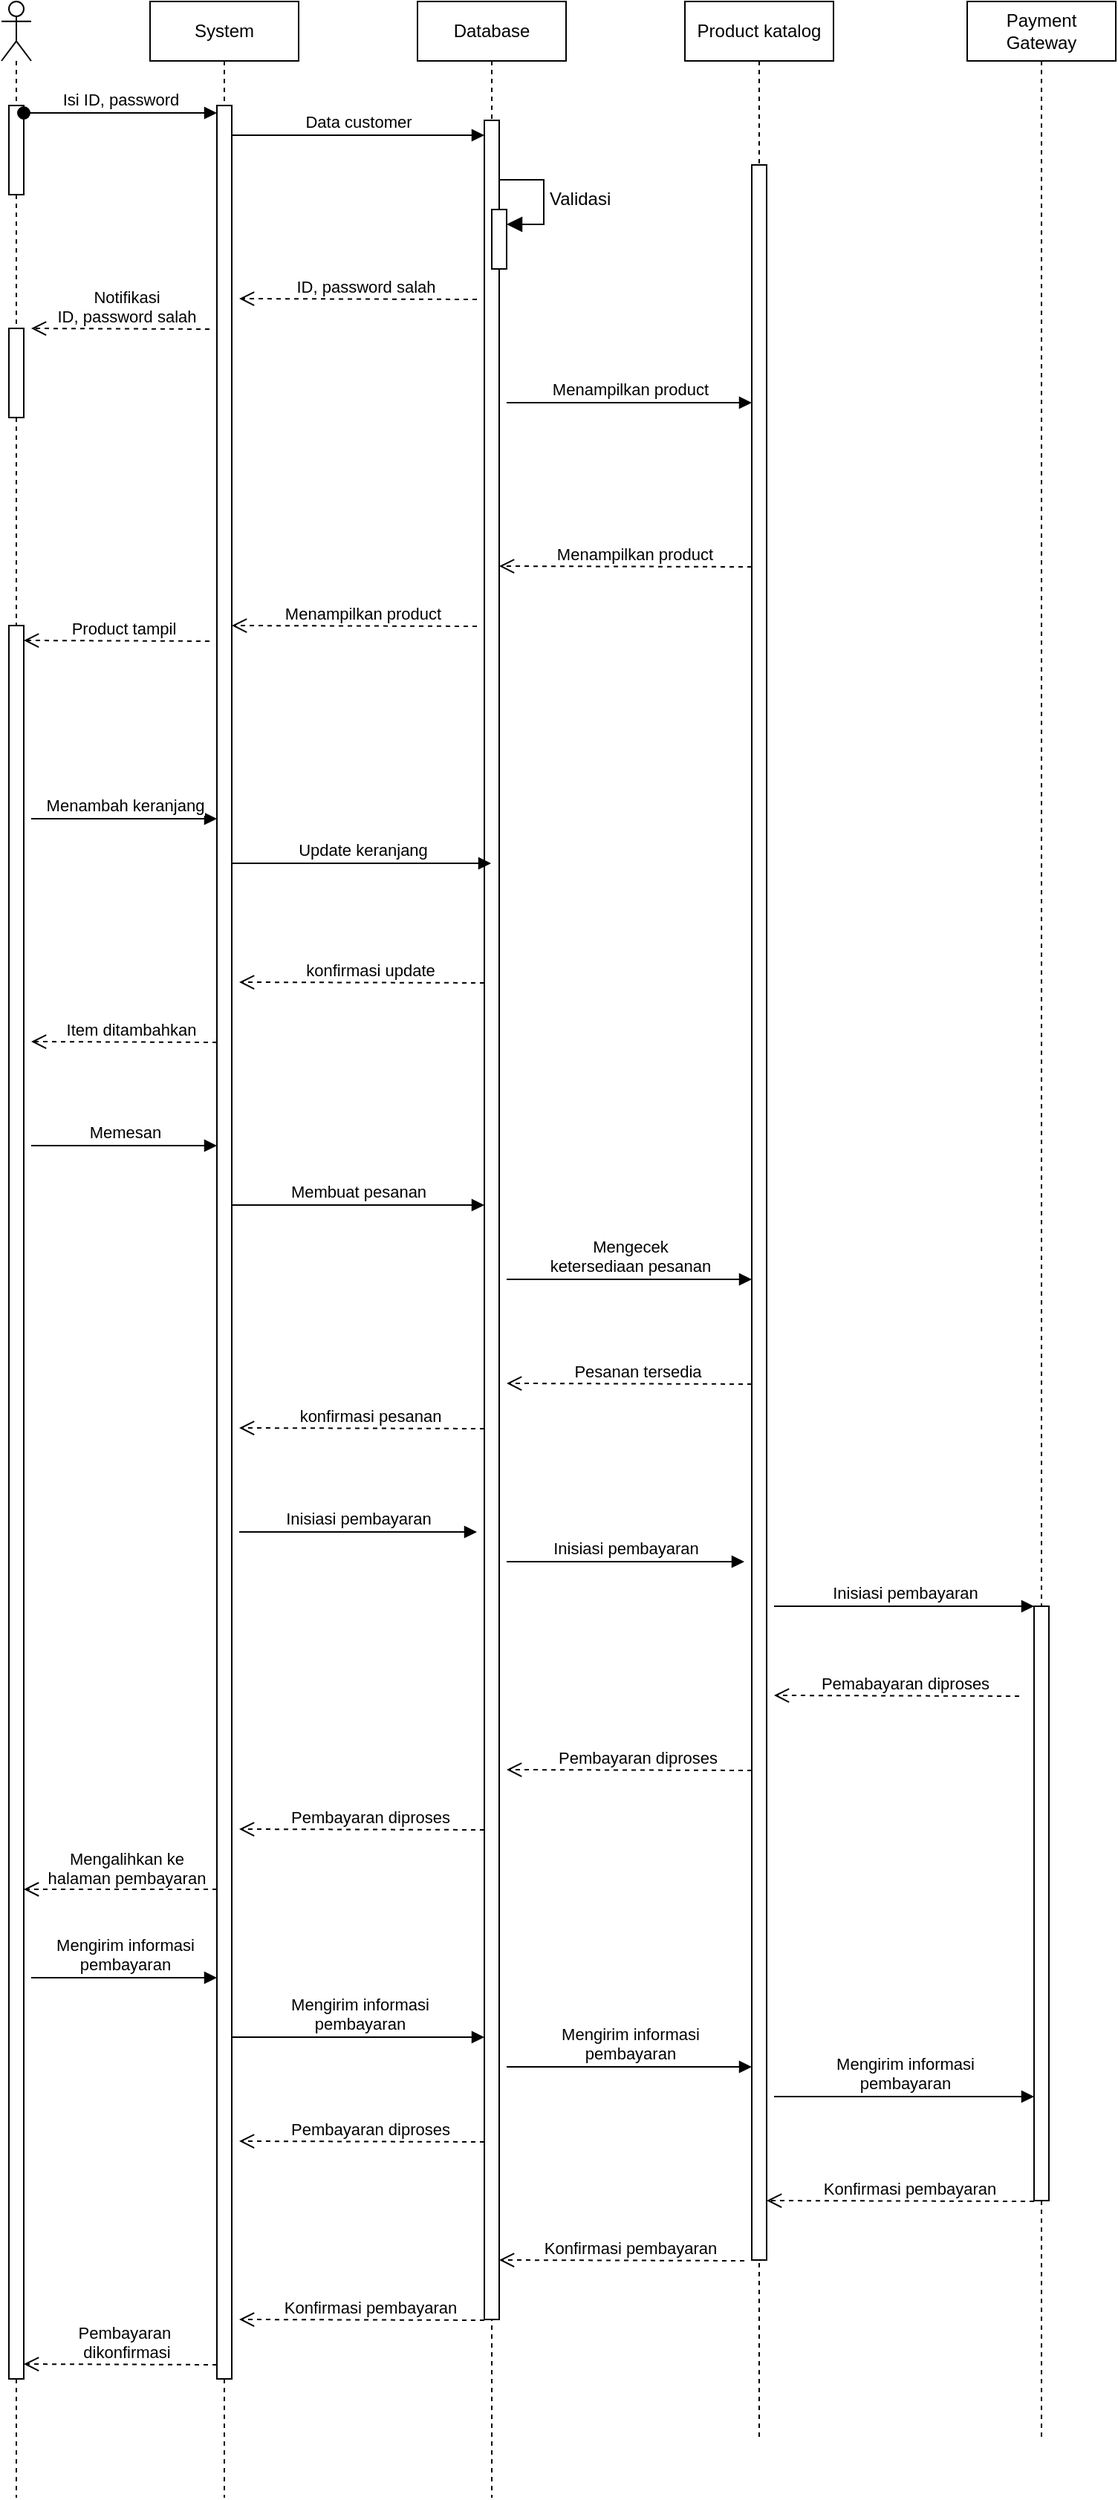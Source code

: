 <mxfile version="24.5.5" type="device">
  <diagram name="Page-1" id="2YBvvXClWsGukQMizWep">
    <mxGraphModel dx="1322" dy="607" grid="1" gridSize="10" guides="1" tooltips="1" connect="1" arrows="1" fold="1" page="1" pageScale="1" pageWidth="850" pageHeight="1100" math="0" shadow="0">
      <root>
        <mxCell id="0" />
        <mxCell id="1" parent="0" />
        <mxCell id="aM9ryv3xv72pqoxQDRHE-1" value="System" style="shape=umlLifeline;perimeter=lifelinePerimeter;whiteSpace=wrap;html=1;container=0;dropTarget=0;collapsible=0;recursiveResize=0;outlineConnect=0;portConstraint=eastwest;newEdgeStyle={&quot;edgeStyle&quot;:&quot;elbowEdgeStyle&quot;,&quot;elbow&quot;:&quot;vertical&quot;,&quot;curved&quot;:0,&quot;rounded&quot;:0};" parent="1" vertex="1">
          <mxGeometry x="40" y="40" width="100" height="1680" as="geometry" />
        </mxCell>
        <mxCell id="aM9ryv3xv72pqoxQDRHE-2" value="" style="html=1;points=[];perimeter=orthogonalPerimeter;outlineConnect=0;targetShapes=umlLifeline;portConstraint=eastwest;newEdgeStyle={&quot;edgeStyle&quot;:&quot;elbowEdgeStyle&quot;,&quot;elbow&quot;:&quot;vertical&quot;,&quot;curved&quot;:0,&quot;rounded&quot;:0};" parent="aM9ryv3xv72pqoxQDRHE-1" vertex="1">
          <mxGeometry x="45" y="70" width="10" height="1530" as="geometry" />
        </mxCell>
        <mxCell id="aM9ryv3xv72pqoxQDRHE-5" value="&lt;div&gt;Database&lt;/div&gt;" style="shape=umlLifeline;perimeter=lifelinePerimeter;whiteSpace=wrap;html=1;container=0;dropTarget=0;collapsible=0;recursiveResize=0;outlineConnect=0;portConstraint=eastwest;newEdgeStyle={&quot;edgeStyle&quot;:&quot;elbowEdgeStyle&quot;,&quot;elbow&quot;:&quot;vertical&quot;,&quot;curved&quot;:0,&quot;rounded&quot;:0};" parent="1" vertex="1">
          <mxGeometry x="220" y="40" width="100" height="1680" as="geometry" />
        </mxCell>
        <mxCell id="aM9ryv3xv72pqoxQDRHE-6" value="" style="html=1;points=[];perimeter=orthogonalPerimeter;outlineConnect=0;targetShapes=umlLifeline;portConstraint=eastwest;newEdgeStyle={&quot;edgeStyle&quot;:&quot;elbowEdgeStyle&quot;,&quot;elbow&quot;:&quot;vertical&quot;,&quot;curved&quot;:0,&quot;rounded&quot;:0};" parent="aM9ryv3xv72pqoxQDRHE-5" vertex="1">
          <mxGeometry x="45" y="80" width="10" height="1480" as="geometry" />
        </mxCell>
        <mxCell id="Uf1ud0UZEx6VSFZCZ8RL-30" value="" style="html=1;points=[[0,0,0,0,5],[0,1,0,0,-5],[1,0,0,0,5],[1,1,0,0,-5]];perimeter=orthogonalPerimeter;outlineConnect=0;targetShapes=umlLifeline;portConstraint=eastwest;newEdgeStyle={&quot;curved&quot;:0,&quot;rounded&quot;:0};" vertex="1" parent="aM9ryv3xv72pqoxQDRHE-5">
          <mxGeometry x="50" y="140" width="10" height="40" as="geometry" />
        </mxCell>
        <mxCell id="Uf1ud0UZEx6VSFZCZ8RL-31" value="Validasi" style="html=1;align=left;spacingLeft=2;endArrow=block;rounded=0;edgeStyle=orthogonalEdgeStyle;curved=0;rounded=0;fontSize=12;startSize=8;endSize=8;" edge="1" target="Uf1ud0UZEx6VSFZCZ8RL-30" parent="aM9ryv3xv72pqoxQDRHE-5">
          <mxGeometry relative="1" as="geometry">
            <mxPoint x="55" y="120" as="sourcePoint" />
            <Array as="points">
              <mxPoint x="85" y="150" />
            </Array>
          </mxGeometry>
        </mxCell>
        <mxCell id="aM9ryv3xv72pqoxQDRHE-7" value="Data customer" style="html=1;verticalAlign=bottom;endArrow=block;edgeStyle=elbowEdgeStyle;elbow=horizontal;curved=0;rounded=0;" parent="1" edge="1">
          <mxGeometry relative="1" as="geometry">
            <mxPoint x="95" y="130" as="sourcePoint" />
            <Array as="points">
              <mxPoint x="180" y="130" />
            </Array>
            <mxPoint x="265" y="130" as="targetPoint" />
          </mxGeometry>
        </mxCell>
        <mxCell id="Uf1ud0UZEx6VSFZCZ8RL-8" value="" style="shape=umlLifeline;perimeter=lifelinePerimeter;whiteSpace=wrap;html=1;container=1;dropTarget=0;collapsible=0;recursiveResize=0;outlineConnect=0;portConstraint=eastwest;newEdgeStyle={&quot;curved&quot;:0,&quot;rounded&quot;:0};participant=umlActor;" vertex="1" parent="1">
          <mxGeometry x="-60" y="40" width="20" height="1680" as="geometry" />
        </mxCell>
        <mxCell id="Uf1ud0UZEx6VSFZCZ8RL-9" value="" style="html=1;points=[[0,0,0,0,5],[0,1,0,0,-5],[1,0,0,0,5],[1,1,0,0,-5]];perimeter=orthogonalPerimeter;outlineConnect=0;targetShapes=umlLifeline;portConstraint=eastwest;newEdgeStyle={&quot;curved&quot;:0,&quot;rounded&quot;:0};" vertex="1" parent="Uf1ud0UZEx6VSFZCZ8RL-8">
          <mxGeometry x="5" y="70" width="10" height="60" as="geometry" />
        </mxCell>
        <mxCell id="Uf1ud0UZEx6VSFZCZ8RL-15" value="" style="html=1;points=[[0,0,0,0,5],[0,1,0,0,-5],[1,0,0,0,5],[1,1,0,0,-5]];perimeter=orthogonalPerimeter;outlineConnect=0;targetShapes=umlLifeline;portConstraint=eastwest;newEdgeStyle={&quot;curved&quot;:0,&quot;rounded&quot;:0};" vertex="1" parent="Uf1ud0UZEx6VSFZCZ8RL-8">
          <mxGeometry x="5" y="220" width="10" height="60" as="geometry" />
        </mxCell>
        <mxCell id="Uf1ud0UZEx6VSFZCZ8RL-28" value="" style="html=1;points=[[0,0,0,0,5],[0,1,0,0,-5],[1,0,0,0,5],[1,1,0,0,-5]];perimeter=orthogonalPerimeter;outlineConnect=0;targetShapes=umlLifeline;portConstraint=eastwest;newEdgeStyle={&quot;curved&quot;:0,&quot;rounded&quot;:0};" vertex="1" parent="Uf1ud0UZEx6VSFZCZ8RL-8">
          <mxGeometry x="5" y="420" width="10" height="1180" as="geometry" />
        </mxCell>
        <mxCell id="aM9ryv3xv72pqoxQDRHE-3" value="Isi ID, password" style="html=1;verticalAlign=bottom;startArrow=oval;endArrow=block;startSize=8;edgeStyle=elbowEdgeStyle;elbow=vertical;curved=0;rounded=0;exitX=1;exitY=0;exitDx=0;exitDy=5;exitPerimeter=0;" parent="1" target="aM9ryv3xv72pqoxQDRHE-2" edge="1" source="Uf1ud0UZEx6VSFZCZ8RL-9">
          <mxGeometry relative="1" as="geometry">
            <mxPoint x="25" y="110" as="sourcePoint" />
          </mxGeometry>
        </mxCell>
        <mxCell id="Uf1ud0UZEx6VSFZCZ8RL-12" value="Product katalog" style="shape=umlLifeline;perimeter=lifelinePerimeter;whiteSpace=wrap;html=1;container=1;dropTarget=0;collapsible=0;recursiveResize=0;outlineConnect=0;portConstraint=eastwest;newEdgeStyle={&quot;curved&quot;:0,&quot;rounded&quot;:0};" vertex="1" parent="1">
          <mxGeometry x="400" y="40" width="100" height="1640" as="geometry" />
        </mxCell>
        <mxCell id="Uf1ud0UZEx6VSFZCZ8RL-17" value="" style="html=1;points=[[0,0,0,0,5],[0,1,0,0,-5],[1,0,0,0,5],[1,1,0,0,-5]];perimeter=orthogonalPerimeter;outlineConnect=0;targetShapes=umlLifeline;portConstraint=eastwest;newEdgeStyle={&quot;curved&quot;:0,&quot;rounded&quot;:0};" vertex="1" parent="Uf1ud0UZEx6VSFZCZ8RL-12">
          <mxGeometry x="45" y="110" width="10" height="1410" as="geometry" />
        </mxCell>
        <mxCell id="Uf1ud0UZEx6VSFZCZ8RL-13" value="ID, password salah" style="html=1;verticalAlign=bottom;endArrow=open;dashed=1;endSize=8;edgeStyle=elbowEdgeStyle;elbow=vertical;curved=0;rounded=0;" edge="1" parent="1">
          <mxGeometry x="-0.059" y="1" relative="1" as="geometry">
            <mxPoint x="100" y="240.5" as="targetPoint" />
            <Array as="points">
              <mxPoint x="267.5" y="240" />
            </Array>
            <mxPoint x="260" y="240.5" as="sourcePoint" />
            <mxPoint as="offset" />
          </mxGeometry>
        </mxCell>
        <mxCell id="Uf1ud0UZEx6VSFZCZ8RL-14" value="Payment&lt;div&gt;Gateway&lt;/div&gt;" style="shape=umlLifeline;perimeter=lifelinePerimeter;whiteSpace=wrap;html=1;container=1;dropTarget=0;collapsible=0;recursiveResize=0;outlineConnect=0;portConstraint=eastwest;newEdgeStyle={&quot;curved&quot;:0,&quot;rounded&quot;:0};" vertex="1" parent="1">
          <mxGeometry x="590" y="40" width="100" height="1640" as="geometry" />
        </mxCell>
        <mxCell id="Uf1ud0UZEx6VSFZCZ8RL-23" value="" style="html=1;points=[[0,0,0,0,5],[0,1,0,0,-5],[1,0,0,0,5],[1,1,0,0,-5]];perimeter=orthogonalPerimeter;outlineConnect=0;targetShapes=umlLifeline;portConstraint=eastwest;newEdgeStyle={&quot;curved&quot;:0,&quot;rounded&quot;:0};" vertex="1" parent="Uf1ud0UZEx6VSFZCZ8RL-14">
          <mxGeometry x="45" y="1080" width="10" height="400" as="geometry" />
        </mxCell>
        <mxCell id="Uf1ud0UZEx6VSFZCZ8RL-16" value="Notifikasi&lt;div&gt;ID, password salah&lt;/div&gt;" style="html=1;verticalAlign=bottom;endArrow=open;dashed=1;endSize=8;edgeStyle=elbowEdgeStyle;elbow=vertical;curved=0;rounded=0;" edge="1" parent="1">
          <mxGeometry x="-0.058" y="1" relative="1" as="geometry">
            <mxPoint x="-40" y="260.5" as="targetPoint" />
            <Array as="points">
              <mxPoint x="127.5" y="260" />
            </Array>
            <mxPoint x="80" y="260.5" as="sourcePoint" />
            <mxPoint as="offset" />
          </mxGeometry>
        </mxCell>
        <mxCell id="Uf1ud0UZEx6VSFZCZ8RL-24" value="Menampilkan product" style="html=1;verticalAlign=bottom;endArrow=block;edgeStyle=elbowEdgeStyle;elbow=vertical;curved=0;rounded=0;" edge="1" parent="1" target="Uf1ud0UZEx6VSFZCZ8RL-17">
          <mxGeometry relative="1" as="geometry">
            <mxPoint x="280" y="310" as="sourcePoint" />
            <Array as="points" />
            <mxPoint x="455" y="310" as="targetPoint" />
          </mxGeometry>
        </mxCell>
        <mxCell id="Uf1ud0UZEx6VSFZCZ8RL-26" value="Menampilkan product" style="html=1;verticalAlign=bottom;endArrow=open;dashed=1;endSize=8;edgeStyle=elbowEdgeStyle;elbow=vertical;curved=0;rounded=0;" edge="1" parent="1" target="aM9ryv3xv72pqoxQDRHE-6">
          <mxGeometry x="-0.059" y="1" relative="1" as="geometry">
            <mxPoint x="270" y="420" as="targetPoint" />
            <Array as="points">
              <mxPoint x="452.5" y="420" />
            </Array>
            <mxPoint x="445" y="420.5" as="sourcePoint" />
            <mxPoint as="offset" />
          </mxGeometry>
        </mxCell>
        <mxCell id="Uf1ud0UZEx6VSFZCZ8RL-27" value="Menampilkan product" style="html=1;verticalAlign=bottom;endArrow=open;dashed=1;endSize=8;edgeStyle=elbowEdgeStyle;elbow=vertical;curved=0;rounded=0;" edge="1" parent="1" target="aM9ryv3xv72pqoxQDRHE-2">
          <mxGeometry x="-0.057" y="1" relative="1" as="geometry">
            <mxPoint x="90" y="460" as="targetPoint" />
            <Array as="points">
              <mxPoint x="267.5" y="460" />
            </Array>
            <mxPoint x="260" y="460.5" as="sourcePoint" />
            <mxPoint as="offset" />
          </mxGeometry>
        </mxCell>
        <mxCell id="Uf1ud0UZEx6VSFZCZ8RL-29" value="Product tampil" style="html=1;verticalAlign=bottom;endArrow=open;dashed=1;endSize=8;edgeStyle=elbowEdgeStyle;elbow=vertical;curved=0;rounded=0;" edge="1" parent="1" target="Uf1ud0UZEx6VSFZCZ8RL-28">
          <mxGeometry x="-0.059" y="1" relative="1" as="geometry">
            <mxPoint x="-40" y="470" as="targetPoint" />
            <Array as="points">
              <mxPoint x="87.5" y="470" />
            </Array>
            <mxPoint x="80" y="470.5" as="sourcePoint" />
            <mxPoint as="offset" />
          </mxGeometry>
        </mxCell>
        <mxCell id="Uf1ud0UZEx6VSFZCZ8RL-32" value="Menambah keranjang" style="html=1;verticalAlign=bottom;endArrow=block;edgeStyle=elbowEdgeStyle;elbow=horizontal;curved=0;rounded=0;" edge="1" parent="1" target="aM9ryv3xv72pqoxQDRHE-2">
          <mxGeometry relative="1" as="geometry">
            <mxPoint x="-40" y="590" as="sourcePoint" />
            <Array as="points">
              <mxPoint x="45" y="590" />
            </Array>
            <mxPoint x="130" y="590" as="targetPoint" />
          </mxGeometry>
        </mxCell>
        <mxCell id="Uf1ud0UZEx6VSFZCZ8RL-33" value="Update keranjang" style="html=1;verticalAlign=bottom;endArrow=block;edgeStyle=elbowEdgeStyle;elbow=horizontal;curved=0;rounded=0;" edge="1" parent="1" target="aM9ryv3xv72pqoxQDRHE-5">
          <mxGeometry relative="1" as="geometry">
            <mxPoint x="95" y="620" as="sourcePoint" />
            <Array as="points">
              <mxPoint x="180" y="620" />
            </Array>
            <mxPoint x="220" y="620" as="targetPoint" />
          </mxGeometry>
        </mxCell>
        <mxCell id="Uf1ud0UZEx6VSFZCZ8RL-34" value="konfirmasi update" style="html=1;verticalAlign=bottom;endArrow=open;dashed=1;endSize=8;edgeStyle=elbowEdgeStyle;elbow=vertical;curved=0;rounded=0;" edge="1" parent="1">
          <mxGeometry x="-0.057" y="1" relative="1" as="geometry">
            <mxPoint x="100" y="700" as="targetPoint" />
            <Array as="points">
              <mxPoint x="272.5" y="700" />
            </Array>
            <mxPoint x="265" y="700.5" as="sourcePoint" />
            <mxPoint as="offset" />
          </mxGeometry>
        </mxCell>
        <mxCell id="Uf1ud0UZEx6VSFZCZ8RL-35" value="Item ditambahkan" style="html=1;verticalAlign=bottom;endArrow=open;dashed=1;endSize=8;edgeStyle=elbowEdgeStyle;elbow=vertical;curved=0;rounded=0;" edge="1" parent="1">
          <mxGeometry x="-0.059" y="1" relative="1" as="geometry">
            <mxPoint x="-40" y="740" as="targetPoint" />
            <Array as="points">
              <mxPoint x="92.5" y="740" />
            </Array>
            <mxPoint x="85" y="740.5" as="sourcePoint" />
            <mxPoint as="offset" />
          </mxGeometry>
        </mxCell>
        <mxCell id="Uf1ud0UZEx6VSFZCZ8RL-36" value="Memesan" style="html=1;verticalAlign=bottom;endArrow=block;edgeStyle=elbowEdgeStyle;elbow=horizontal;curved=0;rounded=0;" edge="1" parent="1">
          <mxGeometry relative="1" as="geometry">
            <mxPoint x="-40" y="810" as="sourcePoint" />
            <Array as="points">
              <mxPoint x="45" y="810" />
            </Array>
            <mxPoint x="85" y="810" as="targetPoint" />
          </mxGeometry>
        </mxCell>
        <mxCell id="Uf1ud0UZEx6VSFZCZ8RL-37" value="Membuat pesanan" style="html=1;verticalAlign=bottom;endArrow=block;edgeStyle=elbowEdgeStyle;elbow=vertical;curved=0;rounded=0;" edge="1" parent="1" target="aM9ryv3xv72pqoxQDRHE-6">
          <mxGeometry relative="1" as="geometry">
            <mxPoint x="95" y="850" as="sourcePoint" />
            <Array as="points">
              <mxPoint x="180" y="850" />
            </Array>
            <mxPoint x="220" y="850" as="targetPoint" />
          </mxGeometry>
        </mxCell>
        <mxCell id="Uf1ud0UZEx6VSFZCZ8RL-38" value="konfirmasi pesanan" style="html=1;verticalAlign=bottom;endArrow=open;dashed=1;endSize=8;edgeStyle=elbowEdgeStyle;elbow=vertical;curved=0;rounded=0;" edge="1" parent="1">
          <mxGeometry x="-0.057" y="1" relative="1" as="geometry">
            <mxPoint x="100" y="1000" as="targetPoint" />
            <Array as="points">
              <mxPoint x="272.5" y="1000" />
            </Array>
            <mxPoint x="265" y="1000.5" as="sourcePoint" />
            <mxPoint as="offset" />
          </mxGeometry>
        </mxCell>
        <mxCell id="Uf1ud0UZEx6VSFZCZ8RL-39" value="Mengecek&lt;div&gt;ketersediaan pesanan&lt;/div&gt;" style="html=1;verticalAlign=bottom;endArrow=block;edgeStyle=elbowEdgeStyle;elbow=vertical;curved=0;rounded=0;" edge="1" parent="1" target="Uf1ud0UZEx6VSFZCZ8RL-17">
          <mxGeometry relative="1" as="geometry">
            <mxPoint x="280" y="900" as="sourcePoint" />
            <Array as="points">
              <mxPoint x="365" y="900" />
            </Array>
            <mxPoint x="455" y="900" as="targetPoint" />
          </mxGeometry>
        </mxCell>
        <mxCell id="Uf1ud0UZEx6VSFZCZ8RL-40" value="Pesanan tersedia" style="html=1;verticalAlign=bottom;endArrow=open;dashed=1;endSize=8;edgeStyle=elbowEdgeStyle;elbow=vertical;curved=0;rounded=0;" edge="1" parent="1">
          <mxGeometry x="-0.057" y="1" relative="1" as="geometry">
            <mxPoint x="280" y="970" as="targetPoint" />
            <Array as="points">
              <mxPoint x="452.5" y="970" />
            </Array>
            <mxPoint x="445" y="970.5" as="sourcePoint" />
            <mxPoint as="offset" />
          </mxGeometry>
        </mxCell>
        <mxCell id="Uf1ud0UZEx6VSFZCZ8RL-41" value="Inisiasi pembayaran" style="html=1;verticalAlign=bottom;endArrow=block;edgeStyle=elbowEdgeStyle;elbow=horizontal;curved=0;rounded=0;" edge="1" parent="1">
          <mxGeometry relative="1" as="geometry">
            <mxPoint x="100" y="1070" as="sourcePoint" />
            <Array as="points">
              <mxPoint x="175" y="1070" />
            </Array>
            <mxPoint x="260" y="1070" as="targetPoint" />
          </mxGeometry>
        </mxCell>
        <mxCell id="Uf1ud0UZEx6VSFZCZ8RL-44" value="Pembayaran diproses" style="html=1;verticalAlign=bottom;endArrow=open;dashed=1;endSize=8;edgeStyle=elbowEdgeStyle;elbow=vertical;curved=0;rounded=0;" edge="1" parent="1">
          <mxGeometry x="-0.057" y="1" relative="1" as="geometry">
            <mxPoint x="100" y="1270" as="targetPoint" />
            <Array as="points">
              <mxPoint x="272.5" y="1270" />
            </Array>
            <mxPoint x="265" y="1270.5" as="sourcePoint" />
            <mxPoint as="offset" />
          </mxGeometry>
        </mxCell>
        <mxCell id="Uf1ud0UZEx6VSFZCZ8RL-45" value="Inisiasi pembayaran" style="html=1;verticalAlign=bottom;endArrow=block;edgeStyle=elbowEdgeStyle;elbow=horizontal;curved=0;rounded=0;" edge="1" parent="1">
          <mxGeometry relative="1" as="geometry">
            <mxPoint x="280" y="1090" as="sourcePoint" />
            <Array as="points">
              <mxPoint x="355" y="1090" />
            </Array>
            <mxPoint x="440" y="1090" as="targetPoint" />
          </mxGeometry>
        </mxCell>
        <mxCell id="Uf1ud0UZEx6VSFZCZ8RL-46" value="Inisiasi pembayaran" style="html=1;verticalAlign=bottom;endArrow=block;edgeStyle=elbowEdgeStyle;elbow=horizontal;curved=0;rounded=0;" edge="1" parent="1" target="Uf1ud0UZEx6VSFZCZ8RL-23">
          <mxGeometry relative="1" as="geometry">
            <mxPoint x="460" y="1120" as="sourcePoint" />
            <Array as="points">
              <mxPoint x="535" y="1120" />
            </Array>
            <mxPoint x="620" y="1120" as="targetPoint" />
          </mxGeometry>
        </mxCell>
        <mxCell id="Uf1ud0UZEx6VSFZCZ8RL-47" value="Pembayaran diproses" style="html=1;verticalAlign=bottom;endArrow=open;dashed=1;endSize=8;edgeStyle=elbowEdgeStyle;elbow=vertical;curved=0;rounded=0;" edge="1" parent="1">
          <mxGeometry x="-0.057" y="1" relative="1" as="geometry">
            <mxPoint x="280" y="1230" as="targetPoint" />
            <Array as="points">
              <mxPoint x="452.5" y="1230" />
            </Array>
            <mxPoint x="445" y="1230.5" as="sourcePoint" />
            <mxPoint as="offset" />
          </mxGeometry>
        </mxCell>
        <mxCell id="Uf1ud0UZEx6VSFZCZ8RL-48" value="Pemabayaran diproses" style="html=1;verticalAlign=bottom;endArrow=open;dashed=1;endSize=8;edgeStyle=elbowEdgeStyle;elbow=vertical;curved=0;rounded=0;" edge="1" parent="1">
          <mxGeometry x="-0.057" y="1" relative="1" as="geometry">
            <mxPoint x="460" y="1180" as="targetPoint" />
            <Array as="points">
              <mxPoint x="632.5" y="1180" />
            </Array>
            <mxPoint x="625" y="1180.5" as="sourcePoint" />
            <mxPoint as="offset" />
          </mxGeometry>
        </mxCell>
        <mxCell id="Uf1ud0UZEx6VSFZCZ8RL-49" value="Mengalihkan ke&lt;div&gt;halaman pembayaran&lt;/div&gt;" style="html=1;verticalAlign=bottom;endArrow=open;dashed=1;endSize=8;edgeStyle=elbowEdgeStyle;elbow=vertical;curved=0;rounded=0;" edge="1" parent="1" target="Uf1ud0UZEx6VSFZCZ8RL-28">
          <mxGeometry x="-0.057" y="1" relative="1" as="geometry">
            <mxPoint x="-80" y="1310" as="targetPoint" />
            <Array as="points" />
            <mxPoint x="85" y="1310.5" as="sourcePoint" />
            <mxPoint as="offset" />
          </mxGeometry>
        </mxCell>
        <mxCell id="Uf1ud0UZEx6VSFZCZ8RL-50" value="Mengirim informasi&lt;div&gt;pembayaran&lt;/div&gt;" style="html=1;verticalAlign=bottom;endArrow=block;edgeStyle=elbowEdgeStyle;elbow=horizontal;curved=0;rounded=0;" edge="1" parent="1">
          <mxGeometry x="0.008" relative="1" as="geometry">
            <mxPoint x="-40" y="1370" as="sourcePoint" />
            <Array as="points">
              <mxPoint x="45" y="1370" />
            </Array>
            <mxPoint x="85" y="1370" as="targetPoint" />
            <mxPoint as="offset" />
          </mxGeometry>
        </mxCell>
        <mxCell id="Uf1ud0UZEx6VSFZCZ8RL-51" value="Mengirim informasi&lt;div&gt;pembayaran&lt;/div&gt;" style="html=1;verticalAlign=bottom;endArrow=block;edgeStyle=elbowEdgeStyle;elbow=horizontal;curved=0;rounded=0;" edge="1" parent="1" target="aM9ryv3xv72pqoxQDRHE-6">
          <mxGeometry x="0.008" relative="1" as="geometry">
            <mxPoint x="95" y="1410" as="sourcePoint" />
            <Array as="points">
              <mxPoint x="180" y="1410" />
            </Array>
            <mxPoint x="220" y="1410" as="targetPoint" />
            <mxPoint as="offset" />
          </mxGeometry>
        </mxCell>
        <mxCell id="Uf1ud0UZEx6VSFZCZ8RL-52" value="Pembayaran diproses" style="html=1;verticalAlign=bottom;endArrow=open;dashed=1;endSize=8;edgeStyle=elbowEdgeStyle;elbow=vertical;curved=0;rounded=0;" edge="1" parent="1">
          <mxGeometry x="-0.057" y="1" relative="1" as="geometry">
            <mxPoint x="100" y="1480" as="targetPoint" />
            <Array as="points">
              <mxPoint x="272.5" y="1480" />
            </Array>
            <mxPoint x="265" y="1480.5" as="sourcePoint" />
            <mxPoint as="offset" />
          </mxGeometry>
        </mxCell>
        <mxCell id="Uf1ud0UZEx6VSFZCZ8RL-53" value="Mengirim informasi&lt;div&gt;pembayaran&lt;/div&gt;" style="html=1;verticalAlign=bottom;endArrow=block;edgeStyle=elbowEdgeStyle;elbow=horizontal;curved=0;rounded=0;" edge="1" parent="1" target="Uf1ud0UZEx6VSFZCZ8RL-17">
          <mxGeometry x="0.008" relative="1" as="geometry">
            <mxPoint x="280" y="1430" as="sourcePoint" />
            <Array as="points">
              <mxPoint x="365" y="1430" />
            </Array>
            <mxPoint x="450" y="1430" as="targetPoint" />
            <mxPoint as="offset" />
          </mxGeometry>
        </mxCell>
        <mxCell id="Uf1ud0UZEx6VSFZCZ8RL-54" value="Mengirim informasi&lt;div&gt;pembayaran&lt;/div&gt;" style="html=1;verticalAlign=bottom;endArrow=block;edgeStyle=elbowEdgeStyle;elbow=horizontal;curved=0;rounded=0;" edge="1" parent="1" target="Uf1ud0UZEx6VSFZCZ8RL-23">
          <mxGeometry x="0.008" relative="1" as="geometry">
            <mxPoint x="460" y="1450" as="sourcePoint" />
            <Array as="points">
              <mxPoint x="545" y="1450" />
            </Array>
            <mxPoint x="625" y="1450" as="targetPoint" />
            <mxPoint as="offset" />
          </mxGeometry>
        </mxCell>
        <mxCell id="Uf1ud0UZEx6VSFZCZ8RL-55" value="Konfirmasi pembayaran" style="html=1;verticalAlign=bottom;endArrow=open;dashed=1;endSize=8;edgeStyle=elbowEdgeStyle;elbow=vertical;curved=0;rounded=0;" edge="1" parent="1" target="Uf1ud0UZEx6VSFZCZ8RL-17">
          <mxGeometry x="-0.057" y="1" relative="1" as="geometry">
            <mxPoint x="470" y="1520" as="targetPoint" />
            <Array as="points">
              <mxPoint x="642.5" y="1520" />
            </Array>
            <mxPoint x="635" y="1520.5" as="sourcePoint" />
            <mxPoint as="offset" />
          </mxGeometry>
        </mxCell>
        <mxCell id="Uf1ud0UZEx6VSFZCZ8RL-56" value="Konfirmasi pembayaran" style="html=1;verticalAlign=bottom;endArrow=open;dashed=1;endSize=8;edgeStyle=elbowEdgeStyle;elbow=vertical;curved=0;rounded=0;" edge="1" parent="1" target="aM9ryv3xv72pqoxQDRHE-6">
          <mxGeometry x="-0.057" y="1" relative="1" as="geometry">
            <mxPoint x="260" y="1560" as="targetPoint" />
            <Array as="points">
              <mxPoint x="447.5" y="1560" />
            </Array>
            <mxPoint x="440" y="1560.5" as="sourcePoint" />
            <mxPoint as="offset" />
          </mxGeometry>
        </mxCell>
        <mxCell id="Uf1ud0UZEx6VSFZCZ8RL-57" value="Konfirmasi pembayaran" style="html=1;verticalAlign=bottom;endArrow=open;dashed=1;endSize=8;edgeStyle=elbowEdgeStyle;elbow=vertical;curved=0;rounded=0;" edge="1" parent="1">
          <mxGeometry x="-0.057" y="1" relative="1" as="geometry">
            <mxPoint x="100" y="1600" as="targetPoint" />
            <Array as="points">
              <mxPoint x="272.5" y="1600" />
            </Array>
            <mxPoint x="265" y="1600.5" as="sourcePoint" />
            <mxPoint as="offset" />
          </mxGeometry>
        </mxCell>
        <mxCell id="Uf1ud0UZEx6VSFZCZ8RL-58" value="Pembayaran&amp;nbsp;&lt;div&gt;dikonfirmasi&lt;/div&gt;" style="html=1;verticalAlign=bottom;endArrow=open;dashed=1;endSize=8;edgeStyle=elbowEdgeStyle;elbow=vertical;curved=0;rounded=0;" edge="1" parent="1">
          <mxGeometry x="-0.057" y="1" relative="1" as="geometry">
            <mxPoint x="-45" y="1630" as="targetPoint" />
            <Array as="points">
              <mxPoint x="92.5" y="1630" />
            </Array>
            <mxPoint x="85" y="1630.5" as="sourcePoint" />
            <mxPoint as="offset" />
          </mxGeometry>
        </mxCell>
      </root>
    </mxGraphModel>
  </diagram>
</mxfile>
